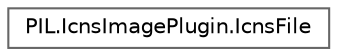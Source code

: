 digraph "Graphical Class Hierarchy"
{
 // LATEX_PDF_SIZE
  bgcolor="transparent";
  edge [fontname=Helvetica,fontsize=10,labelfontname=Helvetica,labelfontsize=10];
  node [fontname=Helvetica,fontsize=10,shape=box,height=0.2,width=0.4];
  rankdir="LR";
  Node0 [id="Node000000",label="PIL.IcnsImagePlugin.IcnsFile",height=0.2,width=0.4,color="grey40", fillcolor="white", style="filled",URL="$df/dfb/classPIL_1_1IcnsImagePlugin_1_1IcnsFile.html",tooltip=" "];
}
